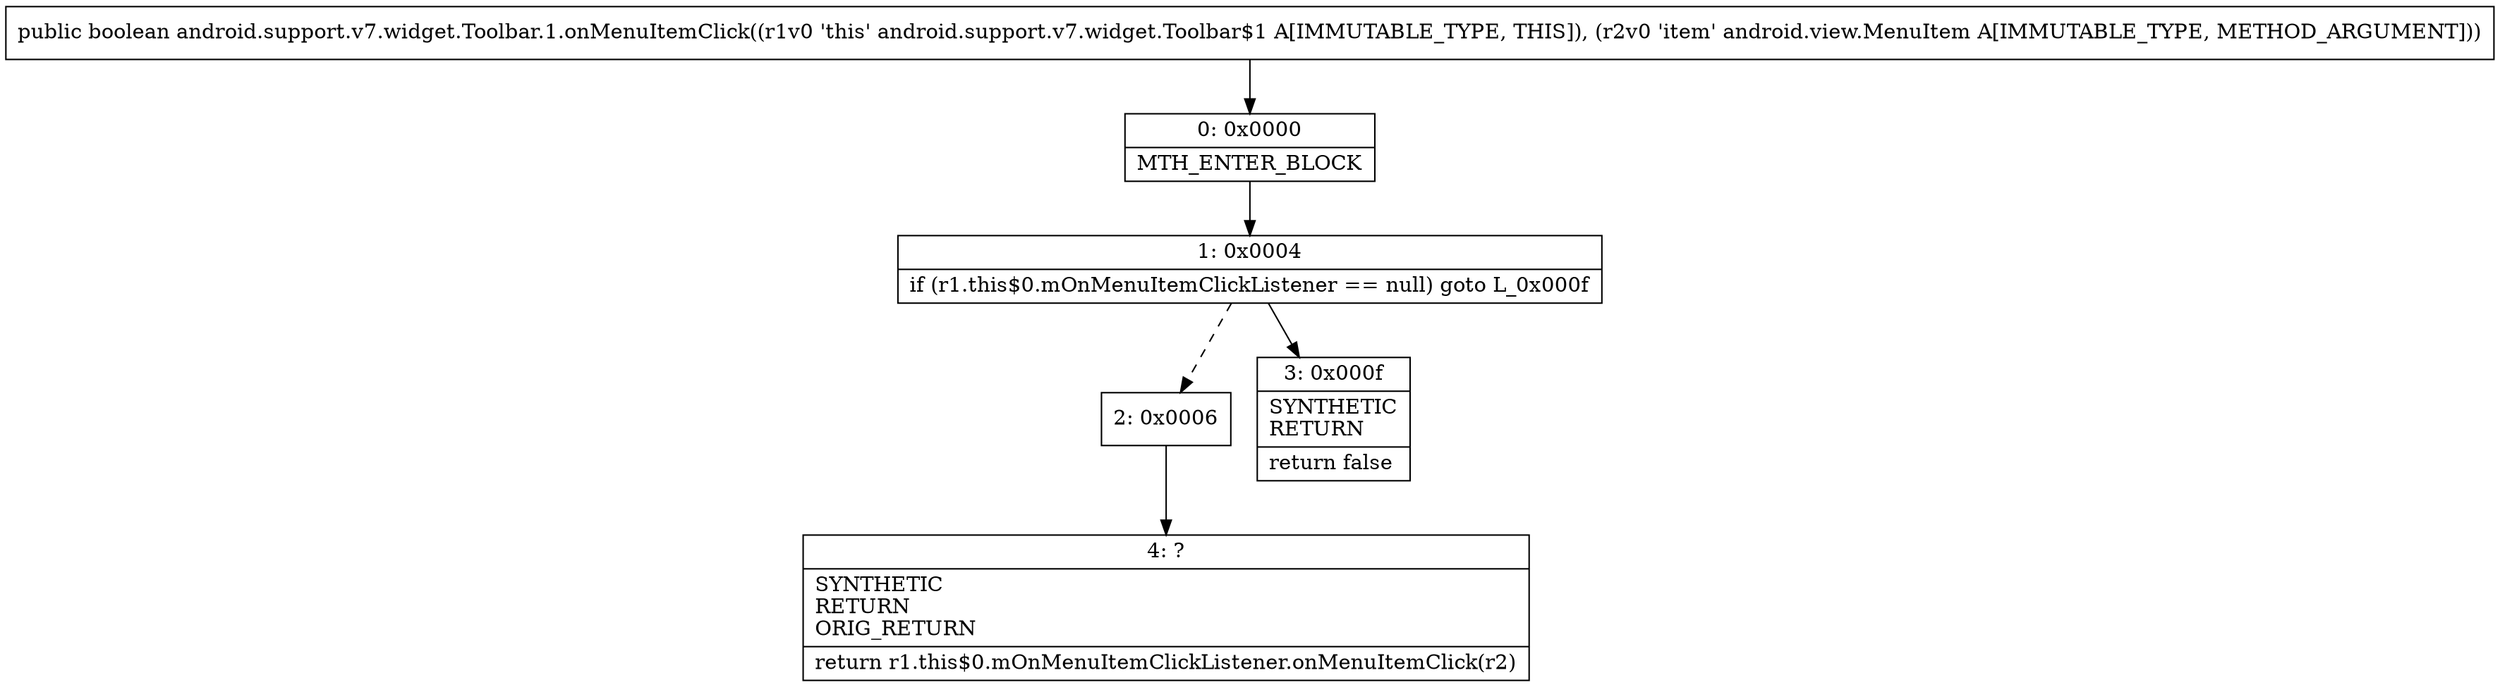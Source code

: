 digraph "CFG forandroid.support.v7.widget.Toolbar.1.onMenuItemClick(Landroid\/view\/MenuItem;)Z" {
Node_0 [shape=record,label="{0\:\ 0x0000|MTH_ENTER_BLOCK\l}"];
Node_1 [shape=record,label="{1\:\ 0x0004|if (r1.this$0.mOnMenuItemClickListener == null) goto L_0x000f\l}"];
Node_2 [shape=record,label="{2\:\ 0x0006}"];
Node_3 [shape=record,label="{3\:\ 0x000f|SYNTHETIC\lRETURN\l|return false\l}"];
Node_4 [shape=record,label="{4\:\ ?|SYNTHETIC\lRETURN\lORIG_RETURN\l|return r1.this$0.mOnMenuItemClickListener.onMenuItemClick(r2)\l}"];
MethodNode[shape=record,label="{public boolean android.support.v7.widget.Toolbar.1.onMenuItemClick((r1v0 'this' android.support.v7.widget.Toolbar$1 A[IMMUTABLE_TYPE, THIS]), (r2v0 'item' android.view.MenuItem A[IMMUTABLE_TYPE, METHOD_ARGUMENT])) }"];
MethodNode -> Node_0;
Node_0 -> Node_1;
Node_1 -> Node_2[style=dashed];
Node_1 -> Node_3;
Node_2 -> Node_4;
}

